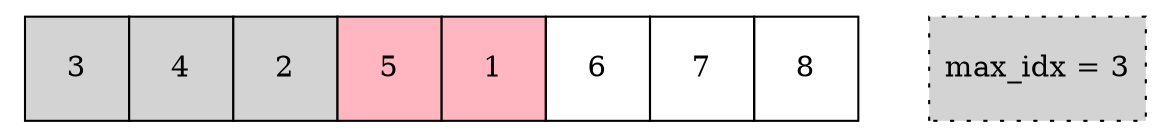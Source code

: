 digraph G
{
    node1
        [
        shape = none
            label = <<table border="0" cellspacing="0">
            <tr>
            <td port="port0" width="50" height="50" bgcolor="lightgray" border="1">3</td>
            <td port="port7" width="50" height="50" bgcolor="lightgray" border="1">4</td>
            <td port="port2" width="50" height="50" bgcolor="lightgray" border="1">2</td>
            <td port="port3" width="50" height="50" bgcolor="lightpink" border="1">5</td>
            <td port="port4" width="50" height="50" bgcolor="lightpink" border="1">1</td>
            <td port="port6" width="50" height="50" border="1">6</td>
            <td port="port1" width="50" height="50" border="1">7</td>
            <td port="port5" width="50" height="50" border="1">8</td>
            </tr>
            </table>>
        ]
    node2
    [
        shape = none
        label = <<table border="0" cellspacing="0">
                    <tr><td port="data" style="dotted" width="50" height="50" bgcolor="lightgray" border="1"> max_idx = 3 </td></tr>
                </table>>
    ]
}
